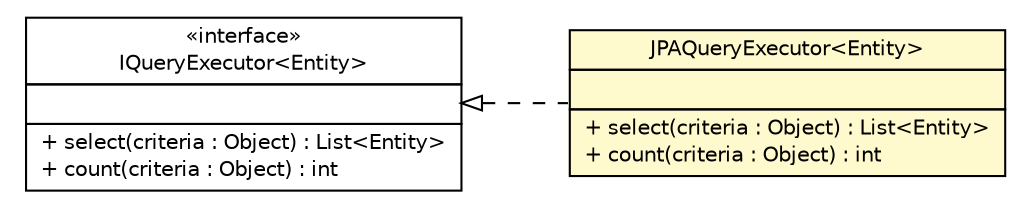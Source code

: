 #!/usr/local/bin/dot
#
# Class diagram 
# Generated by UMLGraph version 5.1 (http://www.umlgraph.org/)
#

digraph G {
	edge [fontname="Helvetica",fontsize=10,labelfontname="Helvetica",labelfontsize=10];
	node [fontname="Helvetica",fontsize=10,shape=plaintext];
	nodesep=0.25;
	ranksep=0.5;
	rankdir=LR;
	// com.inn.headstartdemo.dao.criteria.IQueryExecutor<Entity>
	c67696 [label=<<table title="com.inn.headstartdemo.dao.criteria.IQueryExecutor" border="0" cellborder="1" cellspacing="0" cellpadding="2" port="p" href="../IQueryExecutor.html">
		<tr><td><table border="0" cellspacing="0" cellpadding="1">
<tr><td align="center" balign="center"> &#171;interface&#187; </td></tr>
<tr><td align="center" balign="center"> IQueryExecutor&lt;Entity&gt; </td></tr>
		</table></td></tr>
		<tr><td><table border="0" cellspacing="0" cellpadding="1">
<tr><td align="left" balign="left">  </td></tr>
		</table></td></tr>
		<tr><td><table border="0" cellspacing="0" cellpadding="1">
<tr><td align="left" balign="left"> + select(criteria : Object) : List&lt;Entity&gt; </td></tr>
<tr><td align="left" balign="left"> + count(criteria : Object) : int </td></tr>
		</table></td></tr>
		</table>>, fontname="Helvetica", fontcolor="black", fontsize=10.0];
	// com.inn.headstartdemo.dao.criteria.impl.JPAQueryExecutor<Entity>
	c67700 [label=<<table title="com.inn.headstartdemo.dao.criteria.impl.JPAQueryExecutor" border="0" cellborder="1" cellspacing="0" cellpadding="2" port="p" bgcolor="lemonChiffon" href="./JPAQueryExecutor.html">
		<tr><td><table border="0" cellspacing="0" cellpadding="1">
<tr><td align="center" balign="center"> JPAQueryExecutor&lt;Entity&gt; </td></tr>
		</table></td></tr>
		<tr><td><table border="0" cellspacing="0" cellpadding="1">
<tr><td align="left" balign="left">  </td></tr>
		</table></td></tr>
		<tr><td><table border="0" cellspacing="0" cellpadding="1">
<tr><td align="left" balign="left"> + select(criteria : Object) : List&lt;Entity&gt; </td></tr>
<tr><td align="left" balign="left"> + count(criteria : Object) : int </td></tr>
		</table></td></tr>
		</table>>, fontname="Helvetica", fontcolor="black", fontsize=10.0];
	//com.inn.headstartdemo.dao.criteria.impl.JPAQueryExecutor<Entity> implements com.inn.headstartdemo.dao.criteria.IQueryExecutor<Entity>
	c67696:p -> c67700:p [dir=back,arrowtail=empty,style=dashed];
}

